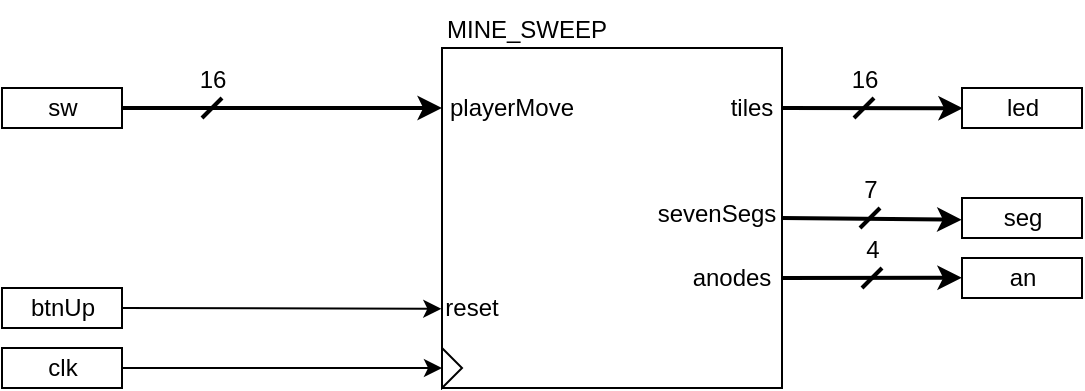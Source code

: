 <mxfile>
    <diagram id="Natk3P81pJkIVKV2emPn" name="Page-1">
        <mxGraphModel dx="434" dy="312" grid="1" gridSize="10" guides="1" tooltips="1" connect="1" arrows="1" fold="1" page="1" pageScale="1" pageWidth="1169" pageHeight="827" math="0" shadow="0">
            <root>
                <mxCell id="0"/>
                <mxCell id="1" parent="0"/>
                <mxCell id="2" value="" style="externalPins=0;recursiveResize=0;shadow=0;dashed=0;align=center;html=1;strokeWidth=1;shape=mxgraph.rtl.abstract.entity;container=1;collapsible=0;kind=sequential;drawPins=0;left=3;right=2;bottom=0;top=0;" parent="1" vertex="1">
                    <mxGeometry x="530" y="328" width="170" height="170" as="geometry"/>
                </mxCell>
                <mxCell id="6" value="" style="triangle;whiteSpace=wrap;html=1;" parent="2" vertex="1">
                    <mxGeometry y="150" width="10" height="20" as="geometry"/>
                </mxCell>
                <mxCell id="9" value="reset" style="text;html=1;strokeColor=none;fillColor=none;align=center;verticalAlign=middle;whiteSpace=wrap;rounded=0;" parent="2" vertex="1">
                    <mxGeometry y="125" width="30" height="10" as="geometry"/>
                </mxCell>
                <mxCell id="11" value="playerMove" style="text;html=1;strokeColor=none;fillColor=none;align=center;verticalAlign=middle;whiteSpace=wrap;rounded=0;" parent="2" vertex="1">
                    <mxGeometry y="20" width="70" height="20" as="geometry"/>
                </mxCell>
                <mxCell id="15" value="tiles" style="text;html=1;strokeColor=none;fillColor=none;align=center;verticalAlign=middle;whiteSpace=wrap;rounded=0;" parent="2" vertex="1">
                    <mxGeometry x="140" y="20" width="30" height="20" as="geometry"/>
                </mxCell>
                <mxCell id="36" value="sevenSegs" style="text;html=1;align=center;verticalAlign=middle;resizable=0;points=[];autosize=1;strokeColor=none;fillColor=none;" vertex="1" parent="2">
                    <mxGeometry x="97" y="68" width="80" height="30" as="geometry"/>
                </mxCell>
                <mxCell id="27" style="edgeStyle=none;html=1;exitX=0;exitY=0;exitDx=60;exitDy=10;exitPerimeter=0;strokeWidth=2;entryX=0;entryY=0.5;entryDx=0;entryDy=0;" parent="1" source="3" target="11" edge="1">
                    <mxGeometry relative="1" as="geometry">
                        <mxPoint x="350.54" y="358.168" as="targetPoint"/>
                    </mxGeometry>
                </mxCell>
                <mxCell id="3" value="sw" style="externalPins=0;recursiveResize=0;shadow=0;dashed=0;align=center;html=1;strokeWidth=1;shape=mxgraph.rtl.abstract.entity;container=1;collapsible=0;kind=input;drawPins=0;left=0;right=1;bottom=0;top=0;" parent="1" vertex="1">
                    <mxGeometry x="310" y="348" width="60" height="20" as="geometry"/>
                </mxCell>
                <mxCell id="8" style="edgeStyle=none;html=1;exitX=0;exitY=0;exitDx=60;exitDy=10;exitPerimeter=0;entryX=-0.002;entryY=0.767;entryDx=0;entryDy=0;entryPerimeter=0;" parent="1" source="4" target="2" edge="1">
                    <mxGeometry relative="1" as="geometry"/>
                </mxCell>
                <mxCell id="4" value="btnUp" style="externalPins=0;recursiveResize=0;shadow=0;dashed=0;align=center;html=1;strokeWidth=1;shape=mxgraph.rtl.abstract.entity;container=1;collapsible=0;kind=input;drawPins=0;left=0;right=1;bottom=0;top=0;" parent="1" vertex="1">
                    <mxGeometry x="310" y="448" width="60" height="20" as="geometry"/>
                </mxCell>
                <mxCell id="7" style="edgeStyle=none;html=1;exitX=0;exitY=0;exitDx=60;exitDy=10;exitPerimeter=0;entryX=0;entryY=0.5;entryDx=0;entryDy=0;" parent="1" source="5" target="6" edge="1">
                    <mxGeometry relative="1" as="geometry"/>
                </mxCell>
                <mxCell id="5" value="clk" style="externalPins=0;recursiveResize=0;shadow=0;dashed=0;align=center;html=1;strokeWidth=1;shape=mxgraph.rtl.abstract.entity;container=1;collapsible=0;kind=input;drawPins=0;left=0;right=1;bottom=0;top=0;" parent="1" vertex="1">
                    <mxGeometry x="310" y="478" width="60" height="20" as="geometry"/>
                </mxCell>
                <mxCell id="16" value="led" style="externalPins=0;recursiveResize=0;shadow=0;dashed=0;align=center;html=1;strokeWidth=1;shape=mxgraph.rtl.abstract.entity;container=1;collapsible=0;kind=input;drawPins=0;left=0;right=1;bottom=0;top=0;" parent="1" vertex="1">
                    <mxGeometry x="790" y="348" width="60" height="20" as="geometry"/>
                </mxCell>
                <mxCell id="17" style="edgeStyle=none;html=1;exitX=1;exitY=0.5;exitDx=0;exitDy=0;entryX=0.007;entryY=0.506;entryDx=0;entryDy=0;entryPerimeter=0;strokeWidth=2;" parent="1" source="15" target="16" edge="1">
                    <mxGeometry relative="1" as="geometry"/>
                </mxCell>
                <mxCell id="24" value="MINE_SWEEP" style="text;html=1;strokeColor=none;fillColor=none;align=center;verticalAlign=middle;whiteSpace=wrap;rounded=0;" parent="1" vertex="1">
                    <mxGeometry x="525" y="304" width="95" height="30" as="geometry"/>
                </mxCell>
                <mxCell id="31" value="16" style="verticalLabelPosition=top;shadow=0;dashed=0;align=center;html=1;verticalAlign=bottom;shape=mxgraph.electrical.transmission.bus_width;pointerEvents=1;strokeWidth=2;labelPosition=center;" parent="1" vertex="1">
                    <mxGeometry x="410" y="353" width="10" height="10" as="geometry"/>
                </mxCell>
                <mxCell id="35" value="16" style="verticalLabelPosition=top;shadow=0;dashed=0;align=center;html=1;verticalAlign=bottom;shape=mxgraph.electrical.transmission.bus_width;pointerEvents=1;strokeWidth=2;labelPosition=center;" parent="1" vertex="1">
                    <mxGeometry x="736" y="353" width="10" height="10" as="geometry"/>
                </mxCell>
                <mxCell id="37" value="anodes" style="text;html=1;strokeColor=none;fillColor=none;align=center;verticalAlign=middle;whiteSpace=wrap;rounded=0;" vertex="1" parent="1">
                    <mxGeometry x="650" y="438" width="50" height="10" as="geometry"/>
                </mxCell>
                <mxCell id="38" style="edgeStyle=none;html=1;strokeWidth=2;entryX=-0.003;entryY=0.542;entryDx=0;entryDy=0;entryPerimeter=0;" edge="1" parent="1" target="42">
                    <mxGeometry relative="1" as="geometry">
                        <mxPoint x="799" y="413" as="targetPoint"/>
                        <mxPoint x="700" y="413" as="sourcePoint"/>
                    </mxGeometry>
                </mxCell>
                <mxCell id="39" value="7" style="verticalLabelPosition=top;shadow=0;dashed=0;align=center;html=1;verticalAlign=bottom;shape=mxgraph.electrical.transmission.bus_width;pointerEvents=1;strokeWidth=2;labelPosition=center;" vertex="1" parent="1">
                    <mxGeometry x="739" y="408" width="10" height="10" as="geometry"/>
                </mxCell>
                <mxCell id="40" style="edgeStyle=none;html=1;exitX=1;exitY=0.5;exitDx=0;exitDy=0;strokeWidth=2;entryX=-0.001;entryY=0.495;entryDx=0;entryDy=0;entryPerimeter=0;" edge="1" parent="1" source="37" target="43">
                    <mxGeometry relative="1" as="geometry">
                        <mxPoint x="800" y="443" as="targetPoint"/>
                    </mxGeometry>
                </mxCell>
                <mxCell id="41" value="4" style="verticalLabelPosition=top;shadow=0;dashed=0;align=center;html=1;verticalAlign=bottom;shape=mxgraph.electrical.transmission.bus_width;pointerEvents=1;strokeWidth=2;labelPosition=center;" vertex="1" parent="1">
                    <mxGeometry x="740" y="438" width="10" height="10" as="geometry"/>
                </mxCell>
                <mxCell id="42" value="seg" style="externalPins=0;recursiveResize=0;shadow=0;dashed=0;align=center;html=1;strokeWidth=1;shape=mxgraph.rtl.abstract.entity;container=1;collapsible=0;kind=input;drawPins=0;left=0;right=1;bottom=0;top=0;" vertex="1" parent="1">
                    <mxGeometry x="790" y="403" width="60" height="20" as="geometry"/>
                </mxCell>
                <mxCell id="43" value="an" style="externalPins=0;recursiveResize=0;shadow=0;dashed=0;align=center;html=1;strokeWidth=1;shape=mxgraph.rtl.abstract.entity;container=1;collapsible=0;kind=input;drawPins=0;left=0;right=1;bottom=0;top=0;" vertex="1" parent="1">
                    <mxGeometry x="790" y="433" width="60" height="20" as="geometry"/>
                </mxCell>
            </root>
        </mxGraphModel>
    </diagram>
</mxfile>